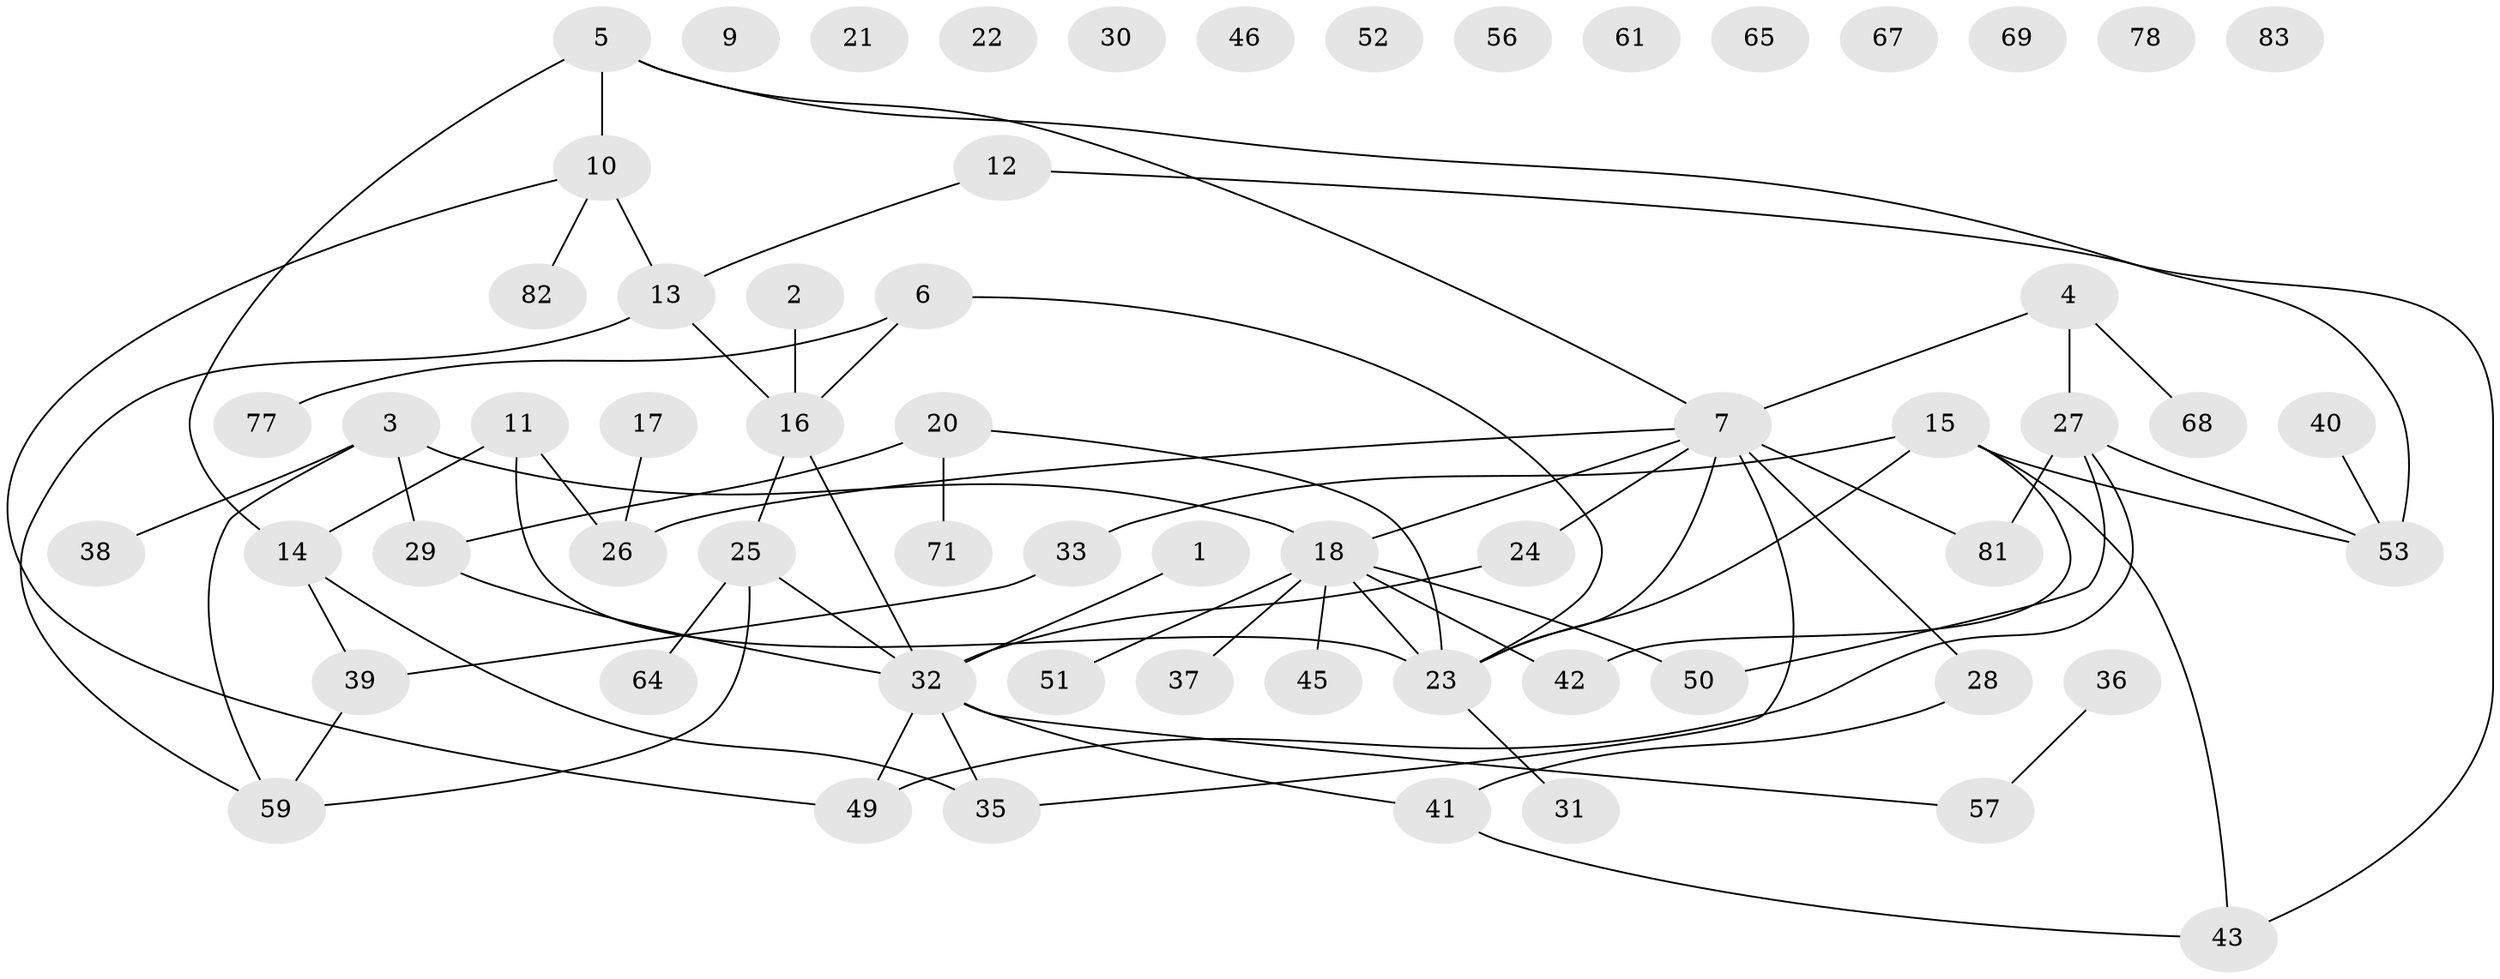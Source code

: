 // original degree distribution, {1: 0.2413793103448276, 3: 0.19540229885057472, 4: 0.09195402298850575, 6: 0.022988505747126436, 0: 0.13793103448275862, 2: 0.21839080459770116, 5: 0.06896551724137931, 7: 0.022988505747126436}
// Generated by graph-tools (version 1.1) at 2025/41/03/06/25 10:41:20]
// undirected, 62 vertices, 72 edges
graph export_dot {
graph [start="1"]
  node [color=gray90,style=filled];
  1;
  2;
  3 [super="+75"];
  4;
  5 [super="+8"];
  6 [super="+44"];
  7 [super="+55"];
  9;
  10 [super="+60"];
  11 [super="+48"];
  12 [super="+58"];
  13;
  14 [super="+47"];
  15 [super="+19"];
  16 [super="+86"];
  17;
  18 [super="+34"];
  20;
  21;
  22;
  23 [super="+80"];
  24;
  25 [super="+62"];
  26;
  27 [super="+54"];
  28;
  29;
  30;
  31;
  32 [super="+87"];
  33 [super="+63"];
  35;
  36;
  37;
  38;
  39 [super="+66"];
  40;
  41 [super="+70"];
  42 [super="+79"];
  43 [super="+72"];
  45;
  46;
  49 [super="+74"];
  50;
  51;
  52;
  53 [super="+84"];
  56 [super="+76"];
  57 [super="+85"];
  59 [super="+73"];
  61;
  64;
  65;
  67;
  68;
  69;
  71;
  77;
  78;
  81;
  82;
  83;
  1 -- 32;
  2 -- 16;
  3 -- 18;
  3 -- 29;
  3 -- 38;
  3 -- 59;
  4 -- 27 [weight=2];
  4 -- 68;
  4 -- 7;
  5 -- 10 [weight=2];
  5 -- 7;
  5 -- 53;
  5 -- 14;
  6 -- 16;
  6 -- 77;
  6 -- 23;
  7 -- 24;
  7 -- 28;
  7 -- 35;
  7 -- 81;
  7 -- 18;
  7 -- 26;
  7 -- 23;
  10 -- 82;
  10 -- 13;
  10 -- 49;
  11 -- 26;
  11 -- 14;
  11 -- 23;
  12 -- 43;
  12 -- 13;
  13 -- 16;
  13 -- 59;
  14 -- 35;
  14 -- 39;
  15 -- 42;
  15 -- 43;
  15 -- 53;
  15 -- 23;
  15 -- 33;
  16 -- 25;
  16 -- 32;
  17 -- 26;
  18 -- 37;
  18 -- 45;
  18 -- 50;
  18 -- 51;
  18 -- 42;
  18 -- 23;
  20 -- 29;
  20 -- 71;
  20 -- 23;
  23 -- 31;
  24 -- 32;
  25 -- 32;
  25 -- 64;
  25 -- 59;
  27 -- 49;
  27 -- 81;
  27 -- 50;
  27 -- 53;
  28 -- 41;
  29 -- 32;
  32 -- 49;
  32 -- 35;
  32 -- 57;
  32 -- 41;
  33 -- 39;
  36 -- 57;
  39 -- 59;
  40 -- 53;
  41 -- 43;
}

